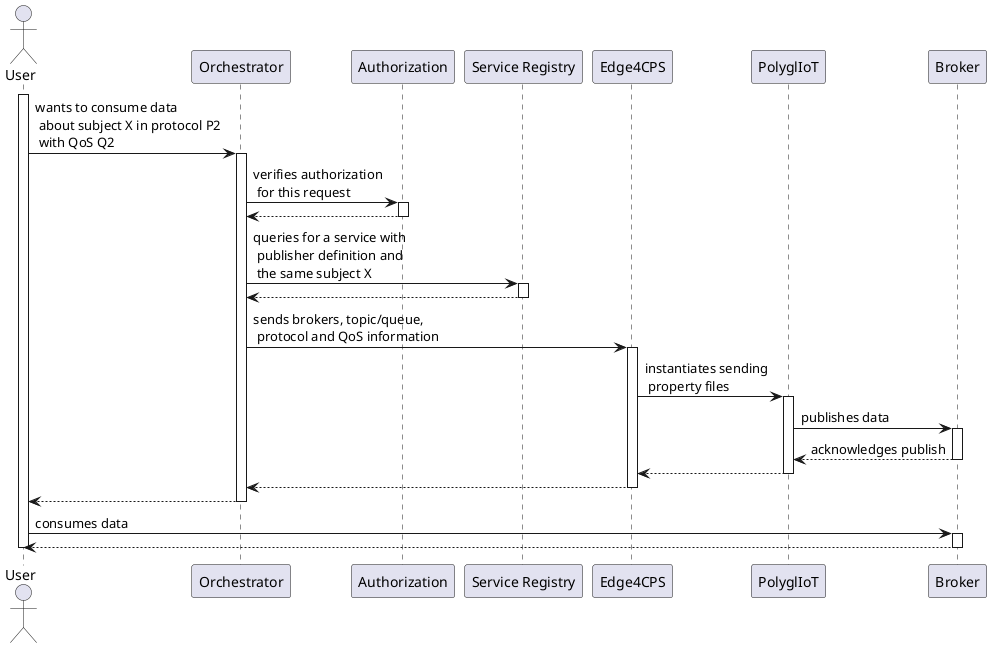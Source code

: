 @startuml

actor User as usr
participant Orchestrator as orc
participant Authorization as auth
participant "Service Registry" as sr
participant Edge4CPS as edge
participant PolyglIoT as mpt
participant "Broker" as b

activate usr
usr -> orc : wants to consume data \n about subject X in protocol P2 \n with QoS Q2
activate orc
orc -> auth : verifies authorization \n for this request
activate auth
auth --> orc
deactivate auth
orc -> sr : queries for a service with \n publisher definition and \n the same subject X
activate sr
sr --> orc
deactivate sr
orc -> edge : sends brokers, topic/queue, \n protocol and QoS information
activate edge
edge -> mpt : instantiates sending \n property files
activate mpt
mpt -> b : publishes data
activate b
b --> mpt : acknowledges publish
deactivate b
mpt --> edge
deactivate mpt
edge --> orc
deactivate edge
orc --> usr
deactivate orc
usr -> b : consumes data
activate b
b --> usr
deactivate b
deactivate usr

@enduml